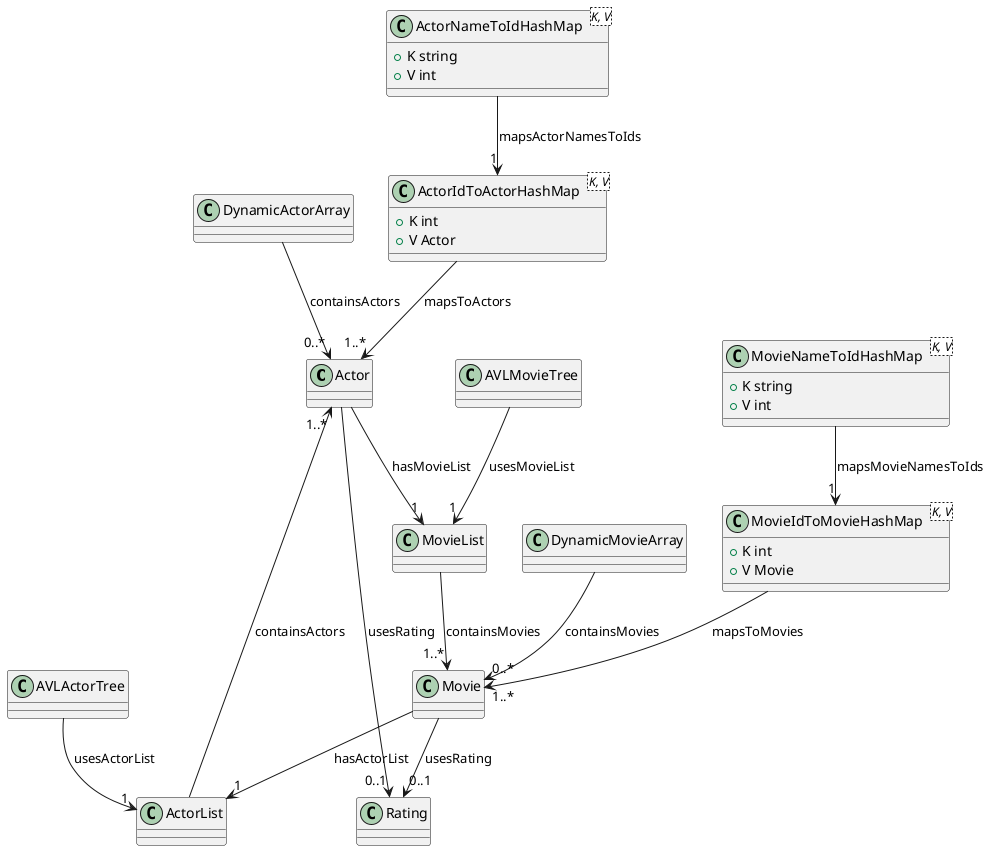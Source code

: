 @startuml

' ==============================
' Core Entities
' ==============================
class Actor { }
class Movie { }
class Rating { }

' ==============================
' Lists and Dynamic Arrays
' ==============================
class ActorList { }
class MovieList { }
class DynamicActorArray { }
class DynamicMovieArray { }

' ==============================
' AVL Trees
' ==============================
class AVLActorTree { }
class AVLMovieTree { }

' ==============================
' HashMap Mappings
' ==============================
class ActorNameToIdHashMap<K, V> {
    + K string
    + V int
}
class ActorIdToActorHashMap<K, V> {
    + K int
    + V Actor
}
class MovieNameToIdHashMap<K, V> {
    + K string
    + V int
}
class MovieIdToMovieHashMap<K, V> {
    + K int
    + V Movie
}

' ==============================
' Relationships
' ==============================
Movie --> "1" ActorList : hasActorList
ActorList --> "1..*" Actor : containsActors

Actor --> "1" MovieList : hasMovieList
MovieList --> "1..*" Movie : containsMovies

Actor --> "0..1" Rating : usesRating
Movie --> "0..1" Rating : usesRating

DynamicActorArray --> "0..*" Actor : containsActors
DynamicMovieArray --> "0..*" Movie : containsMovies

ActorNameToIdHashMap --> "1" ActorIdToActorHashMap : mapsActorNamesToIds
MovieNameToIdHashMap --> "1" MovieIdToMovieHashMap : mapsMovieNamesToIds

ActorIdToActorHashMap --> "1..*" Actor : mapsToActors
MovieIdToMovieHashMap --> "1..*" Movie : mapsToMovies

AVLActorTree --> "1" ActorList : usesActorList
AVLMovieTree --> "1" MovieList : usesMovieList

@enduml